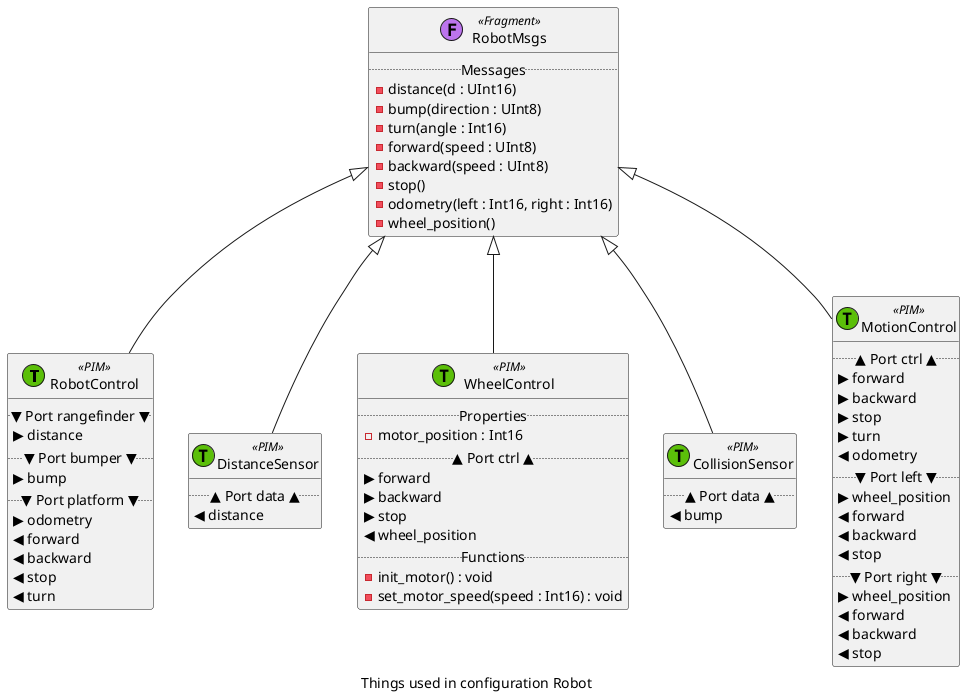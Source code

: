 @startuml
caption Things used in configuration Robot
class RobotControl <<(T,#5BBF09)PIM>> {
..▼ Port rangefinder ▼..
▶ distance
..▼ Port bumper ▼..
▶ bump
..▼ Port platform ▼..
▶ odometry
◀ forward
◀ backward
◀ stop
◀ turn
}
class RobotMsgs <<(F,#BC74ED)Fragment>> {
..Messages..
-distance(d : UInt16)
-bump(direction : UInt8)
-turn(angle : Int16)
-forward(speed : UInt8)
-backward(speed : UInt8)
-stop()
-odometry(left : Int16, right : Int16)
-wheel_position()
}
class DistanceSensor <<(T,#5BBF09)PIM>> {
..▲ Port data ▲..
◀ distance
}
class WheelControl <<(T,#5BBF09)PIM>> {
..Properties..
-motor_position : Int16
..▲ Port ctrl ▲..
▶ forward
▶ backward
▶ stop
◀ wheel_position
..Functions..
-init_motor() : void
-set_motor_speed(speed : Int16) : void
}
class CollisionSensor <<(T,#5BBF09)PIM>> {
..▲ Port data ▲..
◀ bump
}
class MotionControl <<(T,#5BBF09)PIM>> {
..▲ Port ctrl ▲..
▶ forward
▶ backward
▶ stop
▶ turn
◀ odometry
..▼ Port left ▼..
▶ wheel_position
◀ forward
◀ backward
◀ stop
..▼ Port right ▼..
▶ wheel_position
◀ forward
◀ backward
◀ stop
}
RobotMsgs <|-- RobotControl
RobotMsgs <|-- DistanceSensor
RobotMsgs <|-- WheelControl
RobotMsgs <|-- CollisionSensor
RobotMsgs <|-- MotionControl
@enduml